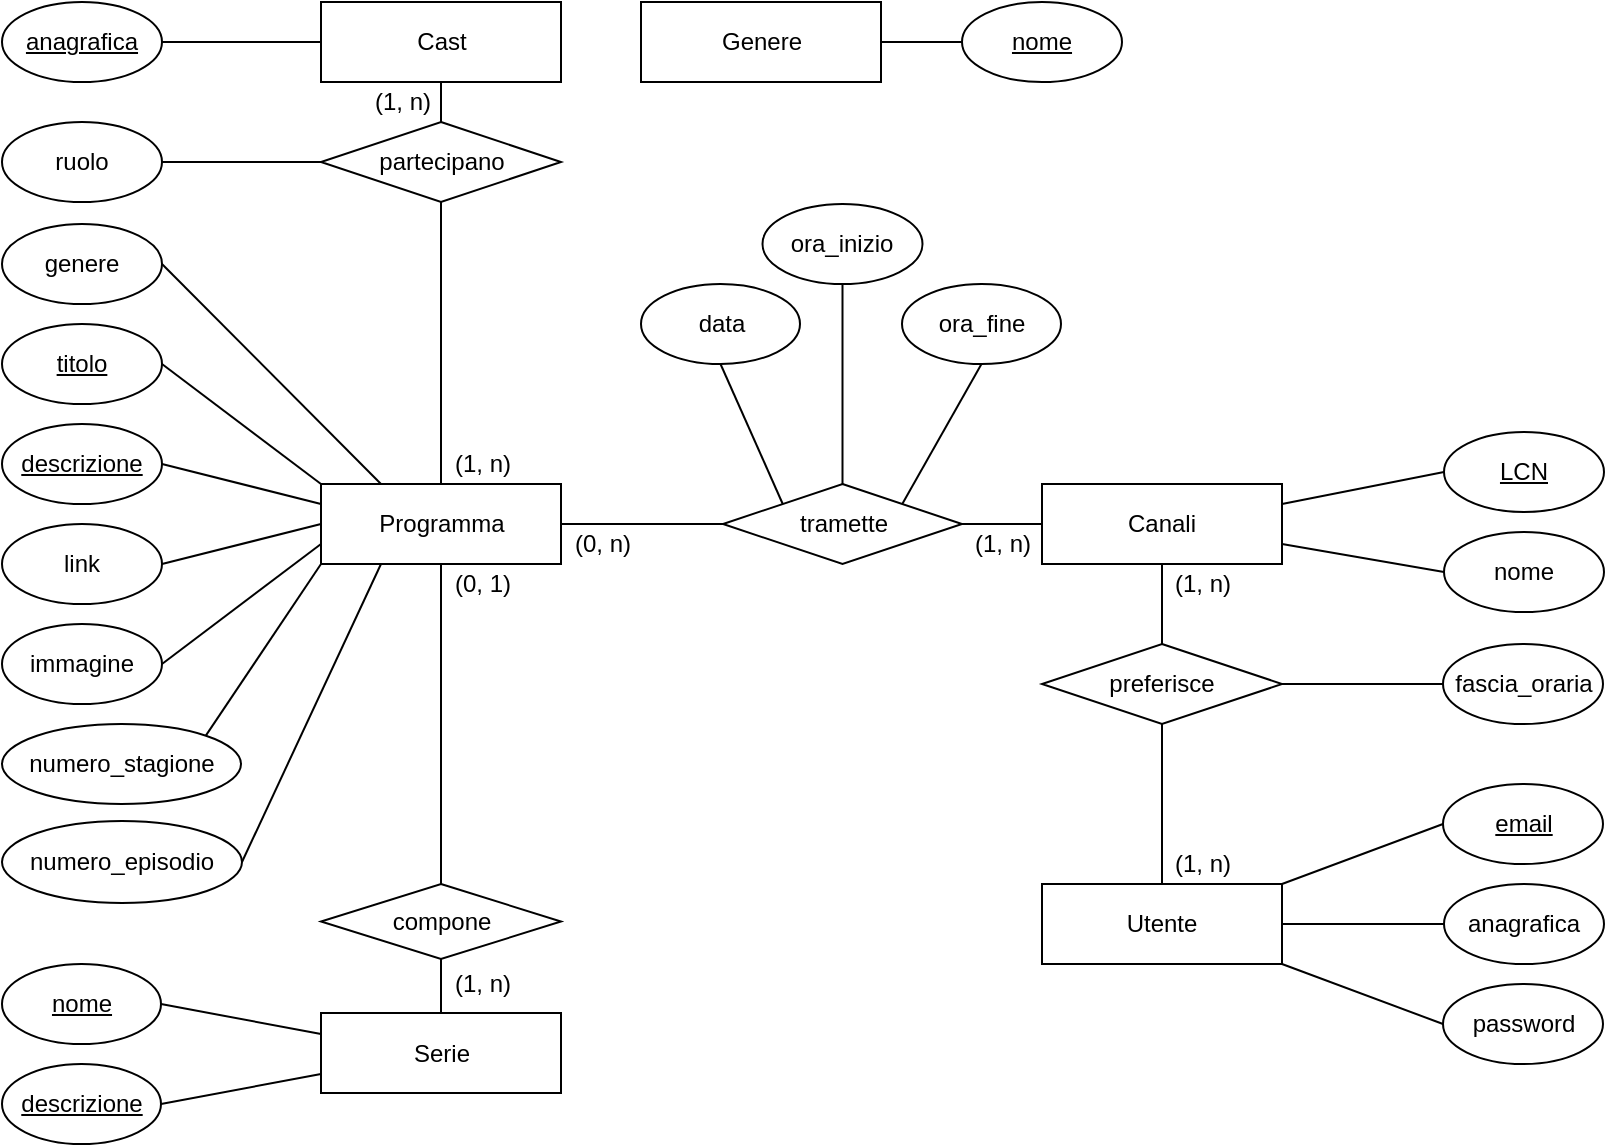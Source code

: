 <mxfile version="19.0.0" type="device"><diagram id="R2lEEEUBdFMjLlhIrx00" name="Page-1"><mxGraphModel dx="1186" dy="586" grid="1" gridSize="10" guides="1" tooltips="1" connect="1" arrows="1" fold="1" page="1" pageScale="1" pageWidth="850" pageHeight="1100" math="0" shadow="0" extFonts="Permanent Marker^https://fonts.googleapis.com/css?family=Permanent+Marker"><root><mxCell id="0"/><mxCell id="1" parent="0"/><mxCell id="fB9N05EH2Ql-NytacOC7-5" value="Canali" style="rounded=0;whiteSpace=wrap;html=1;" parent="1" vertex="1"><mxGeometry x="560" y="280" width="120" height="40" as="geometry"/></mxCell><mxCell id="fB9N05EH2Ql-NytacOC7-11" value="Programma" style="rounded=0;whiteSpace=wrap;html=1;" parent="1" vertex="1"><mxGeometry x="199.5" y="280" width="120" height="40" as="geometry"/></mxCell><mxCell id="fB9N05EH2Ql-NytacOC7-13" value="tramette" style="shape=rhombus;perimeter=rhombusPerimeter;whiteSpace=wrap;html=1;align=center;" parent="1" vertex="1"><mxGeometry x="400.5" y="280" width="119.5" height="40" as="geometry"/></mxCell><mxCell id="fB9N05EH2Ql-NytacOC7-29" value="" style="endArrow=none;html=1;rounded=0;entryX=0.5;entryY=0;entryDx=0;entryDy=0;exitX=0.5;exitY=1;exitDx=0;exitDy=0;" parent="1" source="tyjegPLfVhQxo2B1lwdj-6" target="fB9N05EH2Ql-NytacOC7-30" edge="1"><mxGeometry width="50" height="50" relative="1" as="geometry"><mxPoint x="320" y="119" as="sourcePoint"/><mxPoint x="320" y="159" as="targetPoint"/></mxGeometry></mxCell><mxCell id="fB9N05EH2Ql-NytacOC7-30" value="partecipano" style="shape=rhombus;perimeter=rhombusPerimeter;whiteSpace=wrap;html=1;align=center;" parent="1" vertex="1"><mxGeometry x="199.5" y="99" width="120" height="40" as="geometry"/></mxCell><mxCell id="fB9N05EH2Ql-NytacOC7-31" value="" style="endArrow=none;html=1;rounded=0;entryX=0.5;entryY=1;entryDx=0;entryDy=0;exitX=0.5;exitY=0;exitDx=0;exitDy=0;" parent="1" source="fB9N05EH2Ql-NytacOC7-11" target="fB9N05EH2Ql-NytacOC7-30" edge="1"><mxGeometry width="50" height="50" relative="1" as="geometry"><mxPoint x="93.5" y="274.5" as="sourcePoint"/><mxPoint x="113.5" y="274.5" as="targetPoint"/></mxGeometry></mxCell><mxCell id="EffAMRFEf8YkOLMa1qJM-2" value="" style="edgeStyle=orthogonalEdgeStyle;rounded=0;orthogonalLoop=1;jettySize=auto;html=1;" parent="1" edge="1"><mxGeometry relative="1" as="geometry"><mxPoint x="1120.5" y="506" as="targetPoint"/></mxGeometry></mxCell><mxCell id="fB9N05EH2Ql-NytacOC7-58" value="Utente" style="whiteSpace=wrap;html=1;align=center;" parent="1" vertex="1"><mxGeometry x="560" y="480" width="120" height="40" as="geometry"/></mxCell><mxCell id="uF2Ogz3bUNBrAM8irZKq-8" value="" style="endArrow=none;html=1;rounded=0;exitX=0;exitY=0.5;exitDx=0;exitDy=0;entryX=1;entryY=0.5;entryDx=0;entryDy=0;" parent="1" source="fB9N05EH2Ql-NytacOC7-13" target="fB9N05EH2Ql-NytacOC7-11" edge="1"><mxGeometry relative="1" as="geometry"><mxPoint x="233" y="195.5" as="sourcePoint"/><mxPoint x="262.5" y="242.5" as="targetPoint"/></mxGeometry></mxCell><mxCell id="uF2Ogz3bUNBrAM8irZKq-13" value="LCN" style="ellipse;whiteSpace=wrap;html=1;align=center;fontStyle=4;" parent="1" vertex="1"><mxGeometry x="761" y="254" width="80" height="40" as="geometry"/></mxCell><mxCell id="uF2Ogz3bUNBrAM8irZKq-16" value="data" style="ellipse;whiteSpace=wrap;html=1;align=center;" parent="1" vertex="1"><mxGeometry x="359.5" y="180" width="79.5" height="40" as="geometry"/></mxCell><mxCell id="uF2Ogz3bUNBrAM8irZKq-17" value="&lt;u&gt;descrizione&lt;/u&gt;" style="ellipse;whiteSpace=wrap;html=1;align=center;" parent="1" vertex="1"><mxGeometry x="40" y="570" width="79.5" height="40" as="geometry"/></mxCell><mxCell id="uF2Ogz3bUNBrAM8irZKq-22" value="&lt;u&gt;nome&lt;/u&gt;" style="ellipse;whiteSpace=wrap;html=1;align=center;" parent="1" vertex="1"><mxGeometry x="40" y="520" width="79.5" height="40" as="geometry"/></mxCell><mxCell id="uF2Ogz3bUNBrAM8irZKq-23" value="anagrafica" style="ellipse;whiteSpace=wrap;html=1;align=center;fontStyle=4;" parent="1" vertex="1"><mxGeometry x="40" y="39" width="80" height="40" as="geometry"/></mxCell><mxCell id="uF2Ogz3bUNBrAM8irZKq-25" value="ruolo" style="ellipse;whiteSpace=wrap;html=1;align=center;" parent="1" vertex="1"><mxGeometry x="40" y="99" width="80" height="40" as="geometry"/></mxCell><mxCell id="uF2Ogz3bUNBrAM8irZKq-28" value="email" style="ellipse;whiteSpace=wrap;html=1;align=center;fontStyle=4;" parent="1" vertex="1"><mxGeometry x="760.5" y="430" width="80" height="40" as="geometry"/></mxCell><mxCell id="uF2Ogz3bUNBrAM8irZKq-29" value="anagrafica" style="ellipse;whiteSpace=wrap;html=1;align=center;" parent="1" vertex="1"><mxGeometry x="761" y="480" width="80" height="40" as="geometry"/></mxCell><mxCell id="uF2Ogz3bUNBrAM8irZKq-30" value="password" style="ellipse;whiteSpace=wrap;html=1;align=center;" parent="1" vertex="1"><mxGeometry x="760.5" y="530" width="80" height="40" as="geometry"/></mxCell><mxCell id="uF2Ogz3bUNBrAM8irZKq-31" value="nome" style="ellipse;whiteSpace=wrap;html=1;align=center;" parent="1" vertex="1"><mxGeometry x="761" y="304" width="80" height="40" as="geometry"/></mxCell><mxCell id="uF2Ogz3bUNBrAM8irZKq-36" value="&lt;u&gt;descrizione&lt;/u&gt;" style="ellipse;whiteSpace=wrap;html=1;align=center;" parent="1" vertex="1"><mxGeometry x="40" y="250" width="80" height="40" as="geometry"/></mxCell><mxCell id="uF2Ogz3bUNBrAM8irZKq-41" value="titolo" style="ellipse;whiteSpace=wrap;html=1;align=center;fontStyle=4;" parent="1" vertex="1"><mxGeometry x="40" y="200" width="80" height="40" as="geometry"/></mxCell><mxCell id="GhIXZej3Qp53KJ87c0xY-1" value="link" style="ellipse;whiteSpace=wrap;html=1;fontFamily=Helvetica;fontSize=12;fontColor=default;align=center;strokeColor=default;fillColor=default;" parent="1" vertex="1"><mxGeometry x="40" y="300" width="80" height="40" as="geometry"/></mxCell><mxCell id="GhIXZej3Qp53KJ87c0xY-2" value="immagine" style="ellipse;whiteSpace=wrap;html=1;align=center;" parent="1" vertex="1"><mxGeometry x="40" y="350" width="80" height="40" as="geometry"/></mxCell><mxCell id="GhIXZej3Qp53KJ87c0xY-6" value="" style="endArrow=none;html=1;rounded=0;exitX=1;exitY=0.5;exitDx=0;exitDy=0;entryX=0;entryY=0.5;entryDx=0;entryDy=0;" parent="1" source="uF2Ogz3bUNBrAM8irZKq-23" target="tyjegPLfVhQxo2B1lwdj-6" edge="1"><mxGeometry relative="1" as="geometry"><mxPoint x="-158" y="2.5" as="sourcePoint"/><mxPoint x="260" y="79" as="targetPoint"/></mxGeometry></mxCell><mxCell id="GhIXZej3Qp53KJ87c0xY-8" value="" style="endArrow=none;html=1;rounded=0;exitX=1;exitY=0.5;exitDx=0;exitDy=0;entryX=0;entryY=0.5;entryDx=0;entryDy=0;" parent="1" source="uF2Ogz3bUNBrAM8irZKq-25" target="fB9N05EH2Ql-NytacOC7-30" edge="1"><mxGeometry relative="1" as="geometry"><mxPoint x="-32" y="281.5" as="sourcePoint"/><mxPoint x="260" y="119" as="targetPoint"/></mxGeometry></mxCell><mxCell id="GhIXZej3Qp53KJ87c0xY-10" value="" style="endArrow=none;html=1;rounded=0;exitX=1;exitY=0.25;exitDx=0;exitDy=0;entryX=0;entryY=0.5;entryDx=0;entryDy=0;" parent="1" source="fB9N05EH2Ql-NytacOC7-5" target="uF2Ogz3bUNBrAM8irZKq-13" edge="1"><mxGeometry relative="1" as="geometry"><mxPoint x="729" y="504.5" as="sourcePoint"/><mxPoint x="721" y="269" as="targetPoint"/></mxGeometry></mxCell><mxCell id="GhIXZej3Qp53KJ87c0xY-11" value="" style="endArrow=none;html=1;rounded=0;exitX=1;exitY=0.75;exitDx=0;exitDy=0;entryX=0;entryY=0.5;entryDx=0;entryDy=0;" parent="1" source="fB9N05EH2Ql-NytacOC7-5" target="uF2Ogz3bUNBrAM8irZKq-31" edge="1"><mxGeometry relative="1" as="geometry"><mxPoint x="579" y="104.5" as="sourcePoint"/><mxPoint x="659" y="54.5" as="targetPoint"/></mxGeometry></mxCell><mxCell id="GhIXZej3Qp53KJ87c0xY-12" value="" style="endArrow=none;html=1;rounded=0;entryX=1;entryY=0;entryDx=0;entryDy=0;exitX=0;exitY=0.5;exitDx=0;exitDy=0;" parent="1" source="uF2Ogz3bUNBrAM8irZKq-28" target="fB9N05EH2Ql-NytacOC7-58" edge="1"><mxGeometry relative="1" as="geometry"><mxPoint x="740" y="450" as="sourcePoint"/><mxPoint x="290" y="760" as="targetPoint"/></mxGeometry></mxCell><mxCell id="GhIXZej3Qp53KJ87c0xY-13" value="" style="endArrow=none;html=1;rounded=0;exitX=0;exitY=0.5;exitDx=0;exitDy=0;entryX=1;entryY=0.5;entryDx=0;entryDy=0;" parent="1" source="uF2Ogz3bUNBrAM8irZKq-29" target="fB9N05EH2Ql-NytacOC7-58" edge="1"><mxGeometry relative="1" as="geometry"><mxPoint x="110" y="780" as="sourcePoint"/><mxPoint x="681" y="500" as="targetPoint"/></mxGeometry></mxCell><mxCell id="GhIXZej3Qp53KJ87c0xY-14" value="" style="endArrow=none;html=1;rounded=0;exitX=0;exitY=0.5;exitDx=0;exitDy=0;entryX=1;entryY=1;entryDx=0;entryDy=0;" parent="1" source="uF2Ogz3bUNBrAM8irZKq-30" target="fB9N05EH2Ql-NytacOC7-58" edge="1"><mxGeometry relative="1" as="geometry"><mxPoint x="150" y="760" as="sourcePoint"/><mxPoint x="310" y="760" as="targetPoint"/></mxGeometry></mxCell><mxCell id="GhIXZej3Qp53KJ87c0xY-18" value="Serie" style="whiteSpace=wrap;html=1;align=center;" parent="1" vertex="1"><mxGeometry x="199.5" y="544.5" width="120" height="40" as="geometry"/></mxCell><mxCell id="GhIXZej3Qp53KJ87c0xY-20" value="numero_stagione" style="ellipse;whiteSpace=wrap;html=1;align=center;" parent="1" vertex="1"><mxGeometry x="40" y="400" width="119.5" height="40" as="geometry"/></mxCell><mxCell id="GhIXZej3Qp53KJ87c0xY-21" value="" style="endArrow=none;html=1;rounded=0;entryX=0.25;entryY=1;entryDx=0;entryDy=0;exitX=1;exitY=0.5;exitDx=0;exitDy=0;" parent="1" source="tyjegPLfVhQxo2B1lwdj-8" target="fB9N05EH2Ql-NytacOC7-11" edge="1"><mxGeometry relative="1" as="geometry"><mxPoint x="393.766" y="369.084" as="sourcePoint"/><mxPoint x="260" y="449" as="targetPoint"/></mxGeometry></mxCell><mxCell id="GhIXZej3Qp53KJ87c0xY-22" value="" style="endArrow=none;html=1;rounded=0;exitX=1;exitY=0;exitDx=0;exitDy=0;entryX=0;entryY=1;entryDx=0;entryDy=0;" parent="1" source="GhIXZej3Qp53KJ87c0xY-20" target="fB9N05EH2Ql-NytacOC7-11" edge="1"><mxGeometry relative="1" as="geometry"><mxPoint x="219.5" y="400" as="sourcePoint"/><mxPoint x="279.5" y="320" as="targetPoint"/></mxGeometry></mxCell><mxCell id="GhIXZej3Qp53KJ87c0xY-28" value="" style="endArrow=none;html=1;rounded=0;exitX=1;exitY=0.5;exitDx=0;exitDy=0;" parent="1" source="uF2Ogz3bUNBrAM8irZKq-17" edge="1"><mxGeometry relative="1" as="geometry"><mxPoint x="70" y="851.63" as="sourcePoint"/><mxPoint x="199.5" y="575" as="targetPoint"/></mxGeometry></mxCell><mxCell id="GhIXZej3Qp53KJ87c0xY-29" value="" style="endArrow=none;html=1;rounded=0;entryX=0.5;entryY=1;entryDx=0;entryDy=0;exitX=0;exitY=0;exitDx=0;exitDy=0;" parent="1" source="fB9N05EH2Ql-NytacOC7-13" target="uF2Ogz3bUNBrAM8irZKq-16" edge="1"><mxGeometry relative="1" as="geometry"><mxPoint x="629" y="310" as="sourcePoint"/><mxPoint x="519.5" y="796.63" as="targetPoint"/></mxGeometry></mxCell><mxCell id="GhIXZej3Qp53KJ87c0xY-31" value="" style="endArrow=none;html=1;rounded=0;entryX=1;entryY=0.5;entryDx=0;entryDy=0;exitX=0;exitY=0;exitDx=0;exitDy=0;" parent="1" source="fB9N05EH2Ql-NytacOC7-11" target="uF2Ogz3bUNBrAM8irZKq-41" edge="1"><mxGeometry relative="1" as="geometry"><mxPoint x="201" y="284.5" as="sourcePoint"/><mxPoint x="100" y="358.5" as="targetPoint"/></mxGeometry></mxCell><mxCell id="GhIXZej3Qp53KJ87c0xY-32" value="" style="endArrow=none;html=1;rounded=0;exitX=0;exitY=0.25;exitDx=0;exitDy=0;entryX=1;entryY=0.5;entryDx=0;entryDy=0;" parent="1" source="fB9N05EH2Ql-NytacOC7-11" target="uF2Ogz3bUNBrAM8irZKq-36" edge="1"><mxGeometry relative="1" as="geometry"><mxPoint x="460" y="521.5" as="sourcePoint"/><mxPoint x="210" y="299" as="targetPoint"/></mxGeometry></mxCell><mxCell id="GhIXZej3Qp53KJ87c0xY-34" value="" style="endArrow=none;html=1;rounded=0;entryX=1;entryY=0.5;entryDx=0;entryDy=0;exitX=0;exitY=0.5;exitDx=0;exitDy=0;" parent="1" source="fB9N05EH2Ql-NytacOC7-11" target="GhIXZej3Qp53KJ87c0xY-1" edge="1"><mxGeometry relative="1" as="geometry"><mxPoint x="480" y="541.5" as="sourcePoint"/><mxPoint x="640" y="541.5" as="targetPoint"/></mxGeometry></mxCell><mxCell id="EffAMRFEf8YkOLMa1qJM-4" value="" style="endArrow=none;html=1;rounded=0;exitX=0;exitY=0.75;exitDx=0;exitDy=0;entryX=1;entryY=0.5;entryDx=0;entryDy=0;" parent="1" source="fB9N05EH2Ql-NytacOC7-11" target="GhIXZej3Qp53KJ87c0xY-2" edge="1"><mxGeometry relative="1" as="geometry"><mxPoint x="329" y="291.5" as="sourcePoint"/><mxPoint x="443.75" y="368.5" as="targetPoint"/></mxGeometry></mxCell><mxCell id="EffAMRFEf8YkOLMa1qJM-11" value="" style="endArrow=none;html=1;rounded=0;exitX=1;exitY=0.5;exitDx=0;exitDy=0;entryX=0;entryY=0.5;entryDx=0;entryDy=0;" parent="1" source="fB9N05EH2Ql-NytacOC7-13" target="fB9N05EH2Ql-NytacOC7-5" edge="1"><mxGeometry width="50" height="50" relative="1" as="geometry"><mxPoint x="449.5" y="390" as="sourcePoint"/><mxPoint x="489" y="389.5" as="targetPoint"/></mxGeometry></mxCell><mxCell id="P5lpez_x-8K96-gi-YmY-5" value="preferisce" style="shape=rhombus;perimeter=rhombusPerimeter;whiteSpace=wrap;html=1;align=center;" parent="1" vertex="1"><mxGeometry x="560" y="360" width="120" height="40" as="geometry"/></mxCell><mxCell id="P5lpez_x-8K96-gi-YmY-6" value="" style="endArrow=none;html=1;rounded=0;entryX=0.5;entryY=0;entryDx=0;entryDy=0;exitX=0.5;exitY=1;exitDx=0;exitDy=0;" parent="1" source="fB9N05EH2Ql-NytacOC7-5" target="P5lpez_x-8K96-gi-YmY-5" edge="1"><mxGeometry relative="1" as="geometry"><mxPoint x="630" y="290" as="sourcePoint"/><mxPoint x="407.5" y="168.38" as="targetPoint"/></mxGeometry></mxCell><mxCell id="P5lpez_x-8K96-gi-YmY-7" value="" style="endArrow=none;html=1;rounded=0;exitX=0.5;exitY=1;exitDx=0;exitDy=0;entryX=0.5;entryY=0;entryDx=0;entryDy=0;" parent="1" source="P5lpez_x-8K96-gi-YmY-5" target="fB9N05EH2Ql-NytacOC7-58" edge="1"><mxGeometry relative="1" as="geometry"><mxPoint x="389.0" y="440" as="sourcePoint"/><mxPoint x="419" y="478.38" as="targetPoint"/></mxGeometry></mxCell><mxCell id="667CGL9y9yE0PsmGEpij-7" value="compone" style="shape=rhombus;perimeter=rhombusPerimeter;whiteSpace=wrap;html=1;align=center;" parent="1" vertex="1"><mxGeometry x="199.5" y="480" width="120" height="37.5" as="geometry"/></mxCell><mxCell id="667CGL9y9yE0PsmGEpij-11" value="" style="endArrow=none;html=1;rounded=0;entryX=0.5;entryY=1;entryDx=0;entryDy=0;" parent="1" source="667CGL9y9yE0PsmGEpij-7" target="fB9N05EH2Ql-NytacOC7-11" edge="1"><mxGeometry relative="1" as="geometry"><mxPoint x="229.5" y="509" as="sourcePoint"/><mxPoint x="280" y="360" as="targetPoint"/></mxGeometry></mxCell><mxCell id="667CGL9y9yE0PsmGEpij-12" value="" style="endArrow=none;html=1;rounded=0;exitX=0.5;exitY=0;exitDx=0;exitDy=0;entryX=0.5;entryY=1;entryDx=0;entryDy=0;" parent="1" source="GhIXZej3Qp53KJ87c0xY-18" target="667CGL9y9yE0PsmGEpij-7" edge="1"><mxGeometry relative="1" as="geometry"><mxPoint x="219.5" y="601" as="sourcePoint"/><mxPoint x="320.5" y="580" as="targetPoint"/></mxGeometry></mxCell><mxCell id="667CGL9y9yE0PsmGEpij-13" value="ora_fine" style="ellipse;whiteSpace=wrap;html=1;align=center;" parent="1" vertex="1"><mxGeometry x="490" y="180" width="79.5" height="40" as="geometry"/></mxCell><mxCell id="667CGL9y9yE0PsmGEpij-14" value="" style="endArrow=none;html=1;rounded=0;exitX=1;exitY=0;exitDx=0;exitDy=0;entryX=0.5;entryY=1;entryDx=0;entryDy=0;" parent="1" source="fB9N05EH2Ql-NytacOC7-13" target="667CGL9y9yE0PsmGEpij-13" edge="1"><mxGeometry relative="1" as="geometry"><mxPoint x="519" y="290" as="sourcePoint"/><mxPoint x="521" y="846.63" as="targetPoint"/></mxGeometry></mxCell><mxCell id="667CGL9y9yE0PsmGEpij-16" value="" style="endArrow=none;html=1;rounded=0;exitX=1;exitY=0.5;exitDx=0;exitDy=0;" parent="1" source="uF2Ogz3bUNBrAM8irZKq-22" edge="1"><mxGeometry relative="1" as="geometry"><mxPoint x="529.5" y="545" as="sourcePoint"/><mxPoint x="199.5" y="555" as="targetPoint"/></mxGeometry></mxCell><mxCell id="kp-S-zC_urhPKFvSFbiX-6" value="Genere" style="whiteSpace=wrap;html=1;align=center;" parent="1" vertex="1"><mxGeometry x="359.5" y="39" width="120" height="40" as="geometry"/></mxCell><mxCell id="kp-S-zC_urhPKFvSFbiX-10" value="&lt;div&gt;nome&lt;/div&gt;" style="ellipse;whiteSpace=wrap;html=1;align=center;fontStyle=4;" parent="1" vertex="1"><mxGeometry x="520" y="39" width="80" height="40" as="geometry"/></mxCell><mxCell id="kp-S-zC_urhPKFvSFbiX-11" value="" style="endArrow=none;html=1;rounded=0;exitX=0;exitY=0.5;exitDx=0;exitDy=0;entryX=1;entryY=0.5;entryDx=0;entryDy=0;" parent="1" source="kp-S-zC_urhPKFvSFbiX-10" target="kp-S-zC_urhPKFvSFbiX-6" edge="1"><mxGeometry relative="1" as="geometry"><mxPoint x="191" y="92.5" as="sourcePoint"/><mxPoint x="609" y="169" as="targetPoint"/></mxGeometry></mxCell><mxCell id="kp-S-zC_urhPKFvSFbiX-14" value="fascia_oraria" style="ellipse;whiteSpace=wrap;html=1;align=center;" parent="1" vertex="1"><mxGeometry x="760.5" y="360" width="80" height="40" as="geometry"/></mxCell><mxCell id="kp-S-zC_urhPKFvSFbiX-17" value="" style="endArrow=none;html=1;rounded=0;entryX=0;entryY=0.5;entryDx=0;entryDy=0;exitX=1;exitY=0.5;exitDx=0;exitDy=0;" parent="1" source="P5lpez_x-8K96-gi-YmY-5" target="kp-S-zC_urhPKFvSFbiX-14" edge="1"><mxGeometry relative="1" as="geometry"><mxPoint x="630" y="330" as="sourcePoint"/><mxPoint x="630" y="389.5" as="targetPoint"/></mxGeometry></mxCell><mxCell id="kp-S-zC_urhPKFvSFbiX-20" value="ora_inizio" style="ellipse;whiteSpace=wrap;html=1;align=center;" parent="1" vertex="1"><mxGeometry x="420.25" y="140" width="80" height="40" as="geometry"/></mxCell><mxCell id="kp-S-zC_urhPKFvSFbiX-21" value="" style="endArrow=none;html=1;rounded=0;entryX=0.5;entryY=1;entryDx=0;entryDy=0;exitX=0.5;exitY=0;exitDx=0;exitDy=0;" parent="1" source="fB9N05EH2Ql-NytacOC7-13" target="kp-S-zC_urhPKFvSFbiX-20" edge="1"><mxGeometry relative="1" as="geometry"><mxPoint x="609" y="299" as="sourcePoint"/><mxPoint x="559" y="289" as="targetPoint"/></mxGeometry></mxCell><mxCell id="kp-S-zC_urhPKFvSFbiX-28" value="(1, n)" style="text;html=1;align=center;verticalAlign=middle;resizable=0;points=[];autosize=1;strokeColor=none;fillColor=none;" parent="1" vertex="1"><mxGeometry x="259.5" y="520" width="40" height="20" as="geometry"/></mxCell><mxCell id="kp-S-zC_urhPKFvSFbiX-29" value="(1, n)" style="text;html=1;align=center;verticalAlign=middle;resizable=0;points=[];autosize=1;strokeColor=none;fillColor=none;" parent="1" vertex="1"><mxGeometry x="219.5" y="79" width="40" height="20" as="geometry"/></mxCell><mxCell id="kp-S-zC_urhPKFvSFbiX-30" value="(1, n)" style="text;html=1;align=center;verticalAlign=middle;resizable=0;points=[];autosize=1;strokeColor=none;fillColor=none;" parent="1" vertex="1"><mxGeometry x="259.5" y="260" width="40" height="20" as="geometry"/></mxCell><mxCell id="kp-S-zC_urhPKFvSFbiX-34" value="(0, n)" style="text;html=1;align=center;verticalAlign=middle;resizable=0;points=[];autosize=1;strokeColor=none;fillColor=none;" parent="1" vertex="1"><mxGeometry x="319.5" y="300" width="40" height="20" as="geometry"/></mxCell><mxCell id="kp-S-zC_urhPKFvSFbiX-37" value="(1, n)" style="text;html=1;align=center;verticalAlign=middle;resizable=0;points=[];autosize=1;strokeColor=none;fillColor=none;" parent="1" vertex="1"><mxGeometry x="520" y="300" width="40" height="20" as="geometry"/></mxCell><mxCell id="kp-S-zC_urhPKFvSFbiX-38" value="(1, n)" style="text;html=1;align=center;verticalAlign=middle;resizable=0;points=[];autosize=1;strokeColor=none;fillColor=none;" parent="1" vertex="1"><mxGeometry x="620" y="320" width="40" height="20" as="geometry"/></mxCell><mxCell id="kp-S-zC_urhPKFvSFbiX-39" value="(1, n)" style="text;html=1;align=center;verticalAlign=middle;resizable=0;points=[];autosize=1;strokeColor=none;fillColor=none;" parent="1" vertex="1"><mxGeometry x="620" y="460" width="40" height="20" as="geometry"/></mxCell><mxCell id="tyjegPLfVhQxo2B1lwdj-4" value="" style="endArrow=none;html=1;rounded=0;exitX=1;exitY=0.5;exitDx=0;exitDy=0;entryX=0.25;entryY=0;entryDx=0;entryDy=0;" parent="1" source="tyjegPLfVhQxo2B1lwdj-5" target="fB9N05EH2Ql-NytacOC7-11" edge="1"><mxGeometry relative="1" as="geometry"><mxPoint x="390" y="234" as="sourcePoint"/><mxPoint x="310" y="234" as="targetPoint"/></mxGeometry></mxCell><mxCell id="tyjegPLfVhQxo2B1lwdj-5" value="&lt;div&gt;genere&lt;/div&gt;" style="ellipse;whiteSpace=wrap;html=1;fontFamily=Helvetica;fontSize=12;fontColor=default;align=center;strokeColor=default;fillColor=default;" parent="1" vertex="1"><mxGeometry x="40" y="150" width="80" height="40" as="geometry"/></mxCell><mxCell id="tyjegPLfVhQxo2B1lwdj-6" value="Cast" style="whiteSpace=wrap;html=1;align=center;" parent="1" vertex="1"><mxGeometry x="199.5" y="39" width="120" height="40" as="geometry"/></mxCell><mxCell id="kp-S-zC_urhPKFvSFbiX-25" value="(0, 1)" style="text;html=1;align=center;verticalAlign=middle;resizable=0;points=[];autosize=1;strokeColor=none;fillColor=none;" parent="1" vertex="1"><mxGeometry x="259.5" y="320" width="40" height="20" as="geometry"/></mxCell><mxCell id="tyjegPLfVhQxo2B1lwdj-8" value="numero_episodio" style="ellipse;whiteSpace=wrap;html=1;fontFamily=Helvetica;fontSize=12;fontColor=default;align=center;strokeColor=default;fillColor=default;" parent="1" vertex="1"><mxGeometry x="40" y="448.5" width="120" height="41" as="geometry"/></mxCell></root></mxGraphModel></diagram></mxfile>